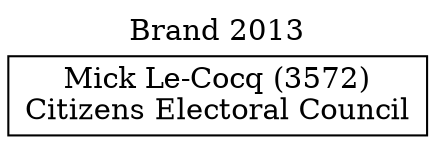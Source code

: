 // House preference flow
digraph "Mick Le-Cocq (3572)_Brand_2013" {
	graph [label="Brand 2013" labelloc=t mclimit=10]
	node [shape=box]
	"Mick Le-Cocq (3572)" [label="Mick Le-Cocq (3572)
Citizens Electoral Council"]
}
